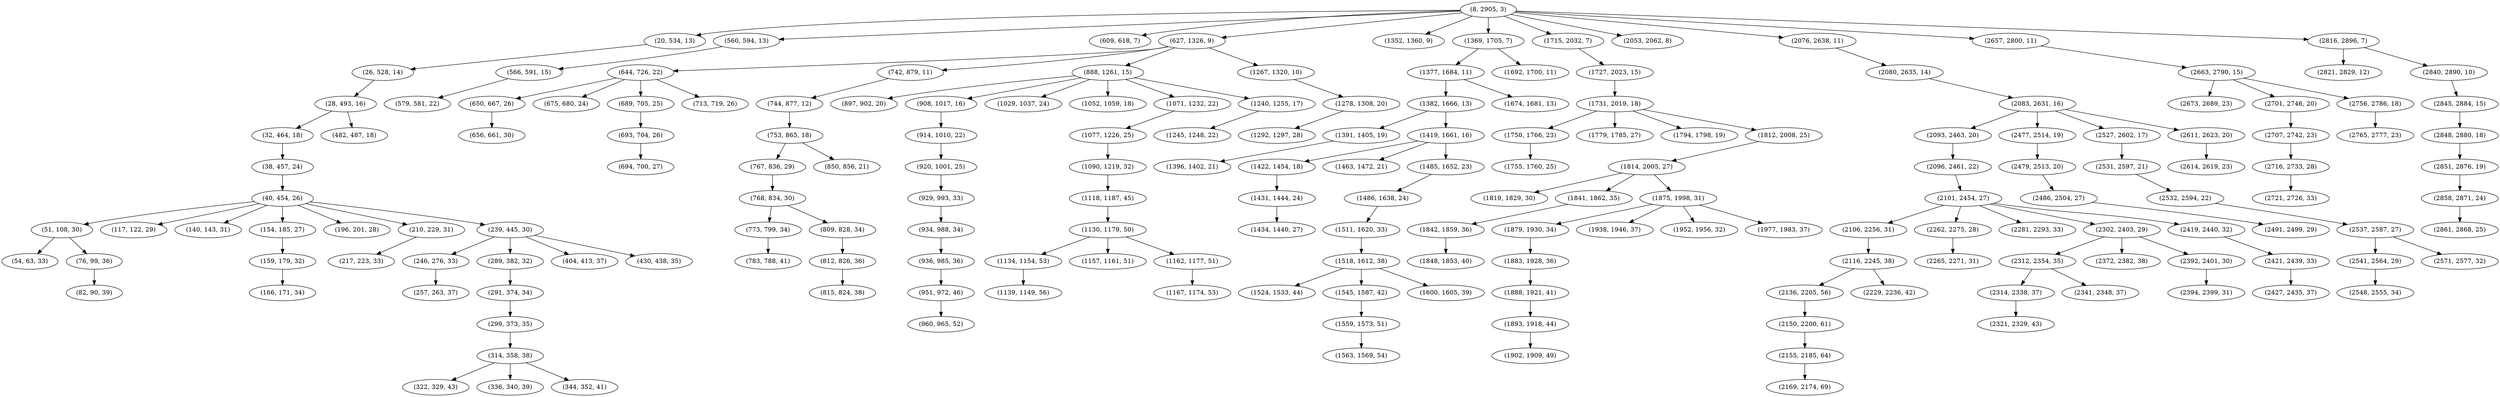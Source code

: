 digraph tree {
    "(8, 2905, 3)";
    "(20, 534, 13)";
    "(26, 528, 14)";
    "(28, 493, 16)";
    "(32, 464, 18)";
    "(38, 457, 24)";
    "(40, 454, 26)";
    "(51, 108, 30)";
    "(54, 63, 33)";
    "(76, 99, 36)";
    "(82, 90, 39)";
    "(117, 122, 29)";
    "(140, 143, 31)";
    "(154, 185, 27)";
    "(159, 179, 32)";
    "(166, 171, 34)";
    "(196, 201, 28)";
    "(210, 229, 31)";
    "(217, 223, 33)";
    "(239, 445, 30)";
    "(246, 276, 33)";
    "(257, 263, 37)";
    "(289, 382, 32)";
    "(291, 374, 34)";
    "(299, 373, 35)";
    "(314, 358, 38)";
    "(322, 329, 43)";
    "(336, 340, 39)";
    "(344, 352, 41)";
    "(404, 413, 37)";
    "(430, 438, 35)";
    "(482, 487, 18)";
    "(560, 594, 13)";
    "(566, 591, 15)";
    "(579, 581, 22)";
    "(609, 618, 7)";
    "(627, 1326, 9)";
    "(644, 726, 22)";
    "(650, 667, 26)";
    "(656, 661, 30)";
    "(675, 680, 24)";
    "(689, 705, 25)";
    "(693, 704, 26)";
    "(694, 700, 27)";
    "(713, 719, 26)";
    "(742, 879, 11)";
    "(744, 877, 12)";
    "(753, 865, 18)";
    "(767, 836, 29)";
    "(768, 834, 30)";
    "(773, 799, 34)";
    "(783, 788, 41)";
    "(809, 828, 34)";
    "(812, 826, 36)";
    "(815, 824, 38)";
    "(850, 856, 21)";
    "(888, 1261, 15)";
    "(897, 902, 20)";
    "(908, 1017, 16)";
    "(914, 1010, 22)";
    "(920, 1001, 25)";
    "(929, 993, 33)";
    "(934, 988, 34)";
    "(936, 985, 36)";
    "(951, 972, 46)";
    "(960, 965, 52)";
    "(1029, 1037, 24)";
    "(1052, 1059, 18)";
    "(1071, 1232, 22)";
    "(1077, 1226, 25)";
    "(1090, 1219, 32)";
    "(1118, 1187, 45)";
    "(1130, 1179, 50)";
    "(1134, 1154, 53)";
    "(1139, 1149, 56)";
    "(1157, 1161, 51)";
    "(1162, 1177, 51)";
    "(1167, 1174, 53)";
    "(1240, 1255, 17)";
    "(1245, 1248, 22)";
    "(1267, 1320, 10)";
    "(1278, 1308, 20)";
    "(1292, 1297, 28)";
    "(1352, 1360, 9)";
    "(1369, 1705, 7)";
    "(1377, 1684, 11)";
    "(1382, 1666, 13)";
    "(1391, 1405, 19)";
    "(1396, 1402, 21)";
    "(1419, 1661, 16)";
    "(1422, 1454, 18)";
    "(1431, 1444, 24)";
    "(1434, 1440, 27)";
    "(1463, 1472, 21)";
    "(1485, 1652, 23)";
    "(1486, 1638, 24)";
    "(1511, 1620, 33)";
    "(1518, 1612, 38)";
    "(1524, 1533, 44)";
    "(1545, 1587, 42)";
    "(1559, 1573, 51)";
    "(1563, 1569, 54)";
    "(1600, 1605, 39)";
    "(1674, 1681, 13)";
    "(1692, 1700, 11)";
    "(1715, 2032, 7)";
    "(1727, 2023, 15)";
    "(1731, 2019, 18)";
    "(1750, 1766, 23)";
    "(1755, 1760, 25)";
    "(1779, 1785, 27)";
    "(1794, 1798, 19)";
    "(1812, 2008, 25)";
    "(1814, 2005, 27)";
    "(1819, 1829, 30)";
    "(1841, 1862, 35)";
    "(1842, 1859, 36)";
    "(1848, 1853, 40)";
    "(1875, 1998, 31)";
    "(1879, 1930, 34)";
    "(1883, 1928, 36)";
    "(1888, 1921, 41)";
    "(1893, 1918, 44)";
    "(1902, 1909, 49)";
    "(1938, 1946, 37)";
    "(1952, 1956, 32)";
    "(1977, 1983, 37)";
    "(2053, 2062, 8)";
    "(2076, 2638, 11)";
    "(2080, 2635, 14)";
    "(2083, 2631, 16)";
    "(2093, 2463, 20)";
    "(2096, 2461, 22)";
    "(2101, 2454, 27)";
    "(2106, 2256, 31)";
    "(2116, 2245, 38)";
    "(2136, 2205, 56)";
    "(2150, 2200, 61)";
    "(2155, 2185, 64)";
    "(2169, 2174, 69)";
    "(2229, 2236, 42)";
    "(2262, 2275, 28)";
    "(2265, 2271, 31)";
    "(2281, 2293, 33)";
    "(2302, 2403, 29)";
    "(2312, 2354, 35)";
    "(2314, 2338, 37)";
    "(2321, 2329, 43)";
    "(2341, 2348, 37)";
    "(2372, 2382, 38)";
    "(2392, 2401, 30)";
    "(2394, 2399, 31)";
    "(2419, 2440, 32)";
    "(2421, 2439, 33)";
    "(2427, 2435, 37)";
    "(2477, 2514, 19)";
    "(2479, 2513, 20)";
    "(2486, 2504, 27)";
    "(2491, 2499, 29)";
    "(2527, 2602, 17)";
    "(2531, 2597, 21)";
    "(2532, 2594, 22)";
    "(2537, 2587, 27)";
    "(2541, 2564, 29)";
    "(2548, 2555, 34)";
    "(2571, 2577, 32)";
    "(2611, 2623, 20)";
    "(2614, 2619, 23)";
    "(2657, 2800, 11)";
    "(2663, 2790, 15)";
    "(2673, 2689, 23)";
    "(2701, 2746, 20)";
    "(2707, 2742, 23)";
    "(2716, 2733, 28)";
    "(2721, 2726, 33)";
    "(2756, 2786, 18)";
    "(2765, 2777, 23)";
    "(2816, 2896, 7)";
    "(2821, 2829, 12)";
    "(2840, 2890, 10)";
    "(2845, 2884, 15)";
    "(2848, 2880, 18)";
    "(2851, 2876, 19)";
    "(2858, 2871, 24)";
    "(2861, 2868, 25)";
    "(8, 2905, 3)" -> "(20, 534, 13)";
    "(8, 2905, 3)" -> "(560, 594, 13)";
    "(8, 2905, 3)" -> "(609, 618, 7)";
    "(8, 2905, 3)" -> "(627, 1326, 9)";
    "(8, 2905, 3)" -> "(1352, 1360, 9)";
    "(8, 2905, 3)" -> "(1369, 1705, 7)";
    "(8, 2905, 3)" -> "(1715, 2032, 7)";
    "(8, 2905, 3)" -> "(2053, 2062, 8)";
    "(8, 2905, 3)" -> "(2076, 2638, 11)";
    "(8, 2905, 3)" -> "(2657, 2800, 11)";
    "(8, 2905, 3)" -> "(2816, 2896, 7)";
    "(20, 534, 13)" -> "(26, 528, 14)";
    "(26, 528, 14)" -> "(28, 493, 16)";
    "(28, 493, 16)" -> "(32, 464, 18)";
    "(28, 493, 16)" -> "(482, 487, 18)";
    "(32, 464, 18)" -> "(38, 457, 24)";
    "(38, 457, 24)" -> "(40, 454, 26)";
    "(40, 454, 26)" -> "(51, 108, 30)";
    "(40, 454, 26)" -> "(117, 122, 29)";
    "(40, 454, 26)" -> "(140, 143, 31)";
    "(40, 454, 26)" -> "(154, 185, 27)";
    "(40, 454, 26)" -> "(196, 201, 28)";
    "(40, 454, 26)" -> "(210, 229, 31)";
    "(40, 454, 26)" -> "(239, 445, 30)";
    "(51, 108, 30)" -> "(54, 63, 33)";
    "(51, 108, 30)" -> "(76, 99, 36)";
    "(76, 99, 36)" -> "(82, 90, 39)";
    "(154, 185, 27)" -> "(159, 179, 32)";
    "(159, 179, 32)" -> "(166, 171, 34)";
    "(210, 229, 31)" -> "(217, 223, 33)";
    "(239, 445, 30)" -> "(246, 276, 33)";
    "(239, 445, 30)" -> "(289, 382, 32)";
    "(239, 445, 30)" -> "(404, 413, 37)";
    "(239, 445, 30)" -> "(430, 438, 35)";
    "(246, 276, 33)" -> "(257, 263, 37)";
    "(289, 382, 32)" -> "(291, 374, 34)";
    "(291, 374, 34)" -> "(299, 373, 35)";
    "(299, 373, 35)" -> "(314, 358, 38)";
    "(314, 358, 38)" -> "(322, 329, 43)";
    "(314, 358, 38)" -> "(336, 340, 39)";
    "(314, 358, 38)" -> "(344, 352, 41)";
    "(560, 594, 13)" -> "(566, 591, 15)";
    "(566, 591, 15)" -> "(579, 581, 22)";
    "(627, 1326, 9)" -> "(644, 726, 22)";
    "(627, 1326, 9)" -> "(742, 879, 11)";
    "(627, 1326, 9)" -> "(888, 1261, 15)";
    "(627, 1326, 9)" -> "(1267, 1320, 10)";
    "(644, 726, 22)" -> "(650, 667, 26)";
    "(644, 726, 22)" -> "(675, 680, 24)";
    "(644, 726, 22)" -> "(689, 705, 25)";
    "(644, 726, 22)" -> "(713, 719, 26)";
    "(650, 667, 26)" -> "(656, 661, 30)";
    "(689, 705, 25)" -> "(693, 704, 26)";
    "(693, 704, 26)" -> "(694, 700, 27)";
    "(742, 879, 11)" -> "(744, 877, 12)";
    "(744, 877, 12)" -> "(753, 865, 18)";
    "(753, 865, 18)" -> "(767, 836, 29)";
    "(753, 865, 18)" -> "(850, 856, 21)";
    "(767, 836, 29)" -> "(768, 834, 30)";
    "(768, 834, 30)" -> "(773, 799, 34)";
    "(768, 834, 30)" -> "(809, 828, 34)";
    "(773, 799, 34)" -> "(783, 788, 41)";
    "(809, 828, 34)" -> "(812, 826, 36)";
    "(812, 826, 36)" -> "(815, 824, 38)";
    "(888, 1261, 15)" -> "(897, 902, 20)";
    "(888, 1261, 15)" -> "(908, 1017, 16)";
    "(888, 1261, 15)" -> "(1029, 1037, 24)";
    "(888, 1261, 15)" -> "(1052, 1059, 18)";
    "(888, 1261, 15)" -> "(1071, 1232, 22)";
    "(888, 1261, 15)" -> "(1240, 1255, 17)";
    "(908, 1017, 16)" -> "(914, 1010, 22)";
    "(914, 1010, 22)" -> "(920, 1001, 25)";
    "(920, 1001, 25)" -> "(929, 993, 33)";
    "(929, 993, 33)" -> "(934, 988, 34)";
    "(934, 988, 34)" -> "(936, 985, 36)";
    "(936, 985, 36)" -> "(951, 972, 46)";
    "(951, 972, 46)" -> "(960, 965, 52)";
    "(1071, 1232, 22)" -> "(1077, 1226, 25)";
    "(1077, 1226, 25)" -> "(1090, 1219, 32)";
    "(1090, 1219, 32)" -> "(1118, 1187, 45)";
    "(1118, 1187, 45)" -> "(1130, 1179, 50)";
    "(1130, 1179, 50)" -> "(1134, 1154, 53)";
    "(1130, 1179, 50)" -> "(1157, 1161, 51)";
    "(1130, 1179, 50)" -> "(1162, 1177, 51)";
    "(1134, 1154, 53)" -> "(1139, 1149, 56)";
    "(1162, 1177, 51)" -> "(1167, 1174, 53)";
    "(1240, 1255, 17)" -> "(1245, 1248, 22)";
    "(1267, 1320, 10)" -> "(1278, 1308, 20)";
    "(1278, 1308, 20)" -> "(1292, 1297, 28)";
    "(1369, 1705, 7)" -> "(1377, 1684, 11)";
    "(1369, 1705, 7)" -> "(1692, 1700, 11)";
    "(1377, 1684, 11)" -> "(1382, 1666, 13)";
    "(1377, 1684, 11)" -> "(1674, 1681, 13)";
    "(1382, 1666, 13)" -> "(1391, 1405, 19)";
    "(1382, 1666, 13)" -> "(1419, 1661, 16)";
    "(1391, 1405, 19)" -> "(1396, 1402, 21)";
    "(1419, 1661, 16)" -> "(1422, 1454, 18)";
    "(1419, 1661, 16)" -> "(1463, 1472, 21)";
    "(1419, 1661, 16)" -> "(1485, 1652, 23)";
    "(1422, 1454, 18)" -> "(1431, 1444, 24)";
    "(1431, 1444, 24)" -> "(1434, 1440, 27)";
    "(1485, 1652, 23)" -> "(1486, 1638, 24)";
    "(1486, 1638, 24)" -> "(1511, 1620, 33)";
    "(1511, 1620, 33)" -> "(1518, 1612, 38)";
    "(1518, 1612, 38)" -> "(1524, 1533, 44)";
    "(1518, 1612, 38)" -> "(1545, 1587, 42)";
    "(1518, 1612, 38)" -> "(1600, 1605, 39)";
    "(1545, 1587, 42)" -> "(1559, 1573, 51)";
    "(1559, 1573, 51)" -> "(1563, 1569, 54)";
    "(1715, 2032, 7)" -> "(1727, 2023, 15)";
    "(1727, 2023, 15)" -> "(1731, 2019, 18)";
    "(1731, 2019, 18)" -> "(1750, 1766, 23)";
    "(1731, 2019, 18)" -> "(1779, 1785, 27)";
    "(1731, 2019, 18)" -> "(1794, 1798, 19)";
    "(1731, 2019, 18)" -> "(1812, 2008, 25)";
    "(1750, 1766, 23)" -> "(1755, 1760, 25)";
    "(1812, 2008, 25)" -> "(1814, 2005, 27)";
    "(1814, 2005, 27)" -> "(1819, 1829, 30)";
    "(1814, 2005, 27)" -> "(1841, 1862, 35)";
    "(1814, 2005, 27)" -> "(1875, 1998, 31)";
    "(1841, 1862, 35)" -> "(1842, 1859, 36)";
    "(1842, 1859, 36)" -> "(1848, 1853, 40)";
    "(1875, 1998, 31)" -> "(1879, 1930, 34)";
    "(1875, 1998, 31)" -> "(1938, 1946, 37)";
    "(1875, 1998, 31)" -> "(1952, 1956, 32)";
    "(1875, 1998, 31)" -> "(1977, 1983, 37)";
    "(1879, 1930, 34)" -> "(1883, 1928, 36)";
    "(1883, 1928, 36)" -> "(1888, 1921, 41)";
    "(1888, 1921, 41)" -> "(1893, 1918, 44)";
    "(1893, 1918, 44)" -> "(1902, 1909, 49)";
    "(2076, 2638, 11)" -> "(2080, 2635, 14)";
    "(2080, 2635, 14)" -> "(2083, 2631, 16)";
    "(2083, 2631, 16)" -> "(2093, 2463, 20)";
    "(2083, 2631, 16)" -> "(2477, 2514, 19)";
    "(2083, 2631, 16)" -> "(2527, 2602, 17)";
    "(2083, 2631, 16)" -> "(2611, 2623, 20)";
    "(2093, 2463, 20)" -> "(2096, 2461, 22)";
    "(2096, 2461, 22)" -> "(2101, 2454, 27)";
    "(2101, 2454, 27)" -> "(2106, 2256, 31)";
    "(2101, 2454, 27)" -> "(2262, 2275, 28)";
    "(2101, 2454, 27)" -> "(2281, 2293, 33)";
    "(2101, 2454, 27)" -> "(2302, 2403, 29)";
    "(2101, 2454, 27)" -> "(2419, 2440, 32)";
    "(2106, 2256, 31)" -> "(2116, 2245, 38)";
    "(2116, 2245, 38)" -> "(2136, 2205, 56)";
    "(2116, 2245, 38)" -> "(2229, 2236, 42)";
    "(2136, 2205, 56)" -> "(2150, 2200, 61)";
    "(2150, 2200, 61)" -> "(2155, 2185, 64)";
    "(2155, 2185, 64)" -> "(2169, 2174, 69)";
    "(2262, 2275, 28)" -> "(2265, 2271, 31)";
    "(2302, 2403, 29)" -> "(2312, 2354, 35)";
    "(2302, 2403, 29)" -> "(2372, 2382, 38)";
    "(2302, 2403, 29)" -> "(2392, 2401, 30)";
    "(2312, 2354, 35)" -> "(2314, 2338, 37)";
    "(2312, 2354, 35)" -> "(2341, 2348, 37)";
    "(2314, 2338, 37)" -> "(2321, 2329, 43)";
    "(2392, 2401, 30)" -> "(2394, 2399, 31)";
    "(2419, 2440, 32)" -> "(2421, 2439, 33)";
    "(2421, 2439, 33)" -> "(2427, 2435, 37)";
    "(2477, 2514, 19)" -> "(2479, 2513, 20)";
    "(2479, 2513, 20)" -> "(2486, 2504, 27)";
    "(2486, 2504, 27)" -> "(2491, 2499, 29)";
    "(2527, 2602, 17)" -> "(2531, 2597, 21)";
    "(2531, 2597, 21)" -> "(2532, 2594, 22)";
    "(2532, 2594, 22)" -> "(2537, 2587, 27)";
    "(2537, 2587, 27)" -> "(2541, 2564, 29)";
    "(2537, 2587, 27)" -> "(2571, 2577, 32)";
    "(2541, 2564, 29)" -> "(2548, 2555, 34)";
    "(2611, 2623, 20)" -> "(2614, 2619, 23)";
    "(2657, 2800, 11)" -> "(2663, 2790, 15)";
    "(2663, 2790, 15)" -> "(2673, 2689, 23)";
    "(2663, 2790, 15)" -> "(2701, 2746, 20)";
    "(2663, 2790, 15)" -> "(2756, 2786, 18)";
    "(2701, 2746, 20)" -> "(2707, 2742, 23)";
    "(2707, 2742, 23)" -> "(2716, 2733, 28)";
    "(2716, 2733, 28)" -> "(2721, 2726, 33)";
    "(2756, 2786, 18)" -> "(2765, 2777, 23)";
    "(2816, 2896, 7)" -> "(2821, 2829, 12)";
    "(2816, 2896, 7)" -> "(2840, 2890, 10)";
    "(2840, 2890, 10)" -> "(2845, 2884, 15)";
    "(2845, 2884, 15)" -> "(2848, 2880, 18)";
    "(2848, 2880, 18)" -> "(2851, 2876, 19)";
    "(2851, 2876, 19)" -> "(2858, 2871, 24)";
    "(2858, 2871, 24)" -> "(2861, 2868, 25)";
}
